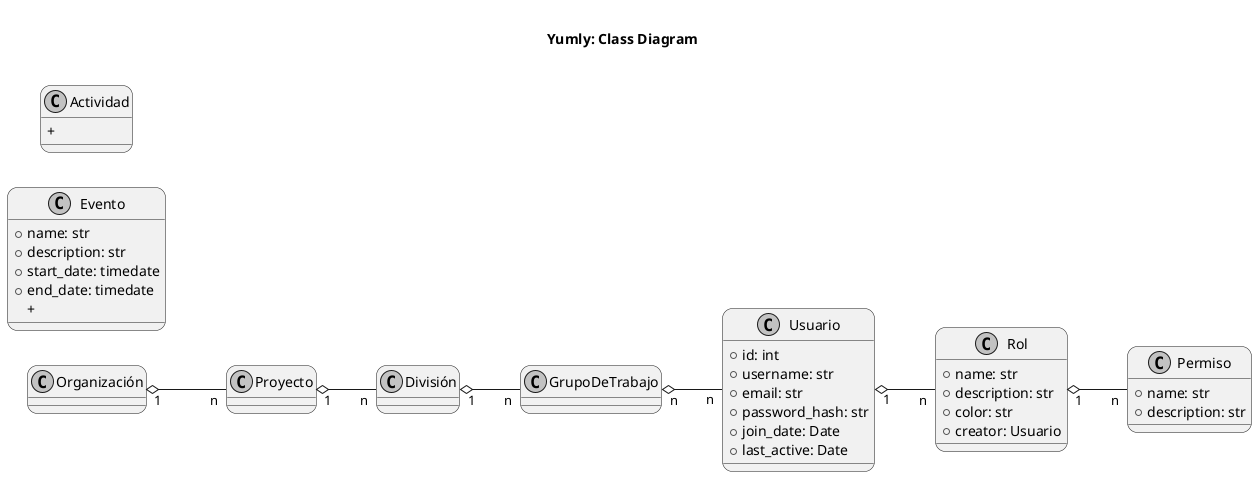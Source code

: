 @startuml yumlyClassDiagram

    title \n Yumly: Class Diagram \n

    left to right direction
    skinparam monochrome true
    skinparam roundcorner 20

        class Organización  {
         
        }

        class Proyecto {
          
        }


        class División {
           
        }

        class GrupoDeTrabajo {

        }

        class Usuario {
            + id: int
            + username: str
            + email: str
            + password_hash: str
            + join_date: Date
            + last_active: Date
        }

        class Rol {
            + name: str
            + description: str
            + color: str
            + creator: Usuario
        }

        class Permiso {
            + name: str
            + description: str
        }

        class Evento {
            + name: str 
            + description: str
            + start_date: timedate
            + end_date: timedate
            + 
        }

        class Actividad {
            + 
        }


        ' Relaciones
        Organización "1" o-- "n" Proyecto
        Proyecto "1" o-- "n" División
        División "1" o-- "n" GrupoDeTrabajo
        GrupoDeTrabajo "n" o-- "n" Usuario

        Rol "1" o-- "n" Permiso
        Usuario "1" o-- "n" Rol

        

@enduml